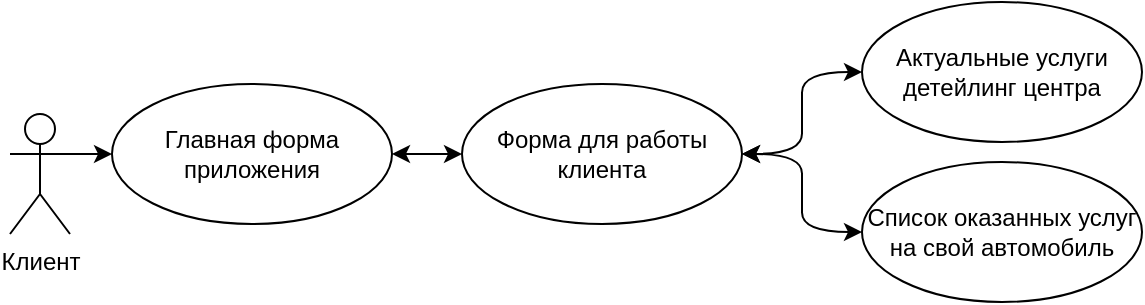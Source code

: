 <mxfile version="25.0.3">
  <diagram name="Страница — 1" id="i8iB9iJnGBKzG6_9LXSC">
    <mxGraphModel dx="1500" dy="883" grid="1" gridSize="10" guides="1" tooltips="1" connect="1" arrows="1" fold="1" page="1" pageScale="1" pageWidth="1169" pageHeight="826" math="0" shadow="0">
      <root>
        <mxCell id="0" />
        <mxCell id="1" parent="0" />
        <mxCell id="B0qu9K6X8MOppLqb8AyA-3" style="edgeStyle=orthogonalEdgeStyle;rounded=0;orthogonalLoop=1;jettySize=auto;html=1;exitX=1;exitY=0.333;exitDx=0;exitDy=0;exitPerimeter=0;entryX=0;entryY=0.5;entryDx=0;entryDy=0;" parent="1" source="_ez2GbapAwy16mK7dTrn-1" target="_ez2GbapAwy16mK7dTrn-2" edge="1">
          <mxGeometry relative="1" as="geometry" />
        </mxCell>
        <mxCell id="_ez2GbapAwy16mK7dTrn-1" value="Клиент" style="shape=umlActor;verticalLabelPosition=bottom;verticalAlign=top;html=1;" parent="1" vertex="1">
          <mxGeometry x="114" y="346" width="30" height="60" as="geometry" />
        </mxCell>
        <mxCell id="8zUJcpFfa-y-wAursbDI-2" style="edgeStyle=orthogonalEdgeStyle;rounded=0;orthogonalLoop=1;jettySize=auto;html=1;exitX=1;exitY=0.5;exitDx=0;exitDy=0;entryX=0;entryY=0.5;entryDx=0;entryDy=0;startArrow=classic;startFill=1;" edge="1" parent="1" source="_ez2GbapAwy16mK7dTrn-2" target="B0qu9K6X8MOppLqb8AyA-5">
          <mxGeometry relative="1" as="geometry" />
        </mxCell>
        <mxCell id="_ez2GbapAwy16mK7dTrn-2" value="Главная форма приложения" style="ellipse;whiteSpace=wrap;html=1;" parent="1" vertex="1">
          <mxGeometry x="165" y="331" width="140" height="70" as="geometry" />
        </mxCell>
        <mxCell id="8zUJcpFfa-y-wAursbDI-6" style="edgeStyle=entityRelationEdgeStyle;rounded=0;orthogonalLoop=1;jettySize=auto;html=1;exitX=1;exitY=0.5;exitDx=0;exitDy=0;entryX=0;entryY=0.5;entryDx=0;entryDy=0;curved=1;startArrow=classic;startFill=1;" edge="1" parent="1" target="B0qu9K6X8MOppLqb8AyA-9">
          <mxGeometry relative="1" as="geometry">
            <mxPoint x="480.0" y="366" as="sourcePoint" />
          </mxGeometry>
        </mxCell>
        <mxCell id="8zUJcpFfa-y-wAursbDI-7" style="edgeStyle=entityRelationEdgeStyle;rounded=0;orthogonalLoop=1;jettySize=auto;html=1;exitX=1;exitY=0.5;exitDx=0;exitDy=0;entryX=0;entryY=0.5;entryDx=0;entryDy=0;curved=1;startArrow=classic;startFill=1;" edge="1" parent="1" target="8zUJcpFfa-y-wAursbDI-3">
          <mxGeometry relative="1" as="geometry">
            <mxPoint x="480.0" y="366" as="sourcePoint" />
          </mxGeometry>
        </mxCell>
        <mxCell id="B0qu9K6X8MOppLqb8AyA-5" value="Форма для работы клиента" style="ellipse;whiteSpace=wrap;html=1;" parent="1" vertex="1">
          <mxGeometry x="340" y="331" width="140" height="70" as="geometry" />
        </mxCell>
        <mxCell id="B0qu9K6X8MOppLqb8AyA-9" value="Актуальные услуги детейлинг центра" style="ellipse;whiteSpace=wrap;html=1;" parent="1" vertex="1">
          <mxGeometry x="540" y="290" width="140" height="70" as="geometry" />
        </mxCell>
        <mxCell id="8zUJcpFfa-y-wAursbDI-3" value="Список оказанных услуг на свой автомобиль" style="ellipse;whiteSpace=wrap;html=1;" vertex="1" parent="1">
          <mxGeometry x="540" y="370" width="140" height="70" as="geometry" />
        </mxCell>
      </root>
    </mxGraphModel>
  </diagram>
</mxfile>
